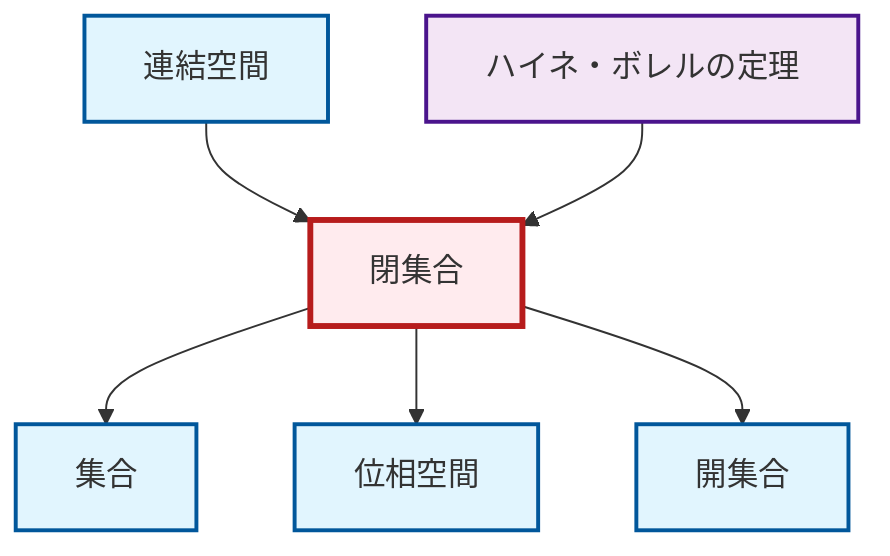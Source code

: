 graph TD
    classDef definition fill:#e1f5fe,stroke:#01579b,stroke-width:2px
    classDef theorem fill:#f3e5f5,stroke:#4a148c,stroke-width:2px
    classDef axiom fill:#fff3e0,stroke:#e65100,stroke-width:2px
    classDef example fill:#e8f5e9,stroke:#1b5e20,stroke-width:2px
    classDef current fill:#ffebee,stroke:#b71c1c,stroke-width:3px
    def-closed-set["閉集合"]:::definition
    def-open-set["開集合"]:::definition
    def-topological-space["位相空間"]:::definition
    def-set["集合"]:::definition
    def-connected["連結空間"]:::definition
    thm-heine-borel["ハイネ・ボレルの定理"]:::theorem
    def-closed-set --> def-set
    def-connected --> def-closed-set
    thm-heine-borel --> def-closed-set
    def-closed-set --> def-topological-space
    def-closed-set --> def-open-set
    class def-closed-set current